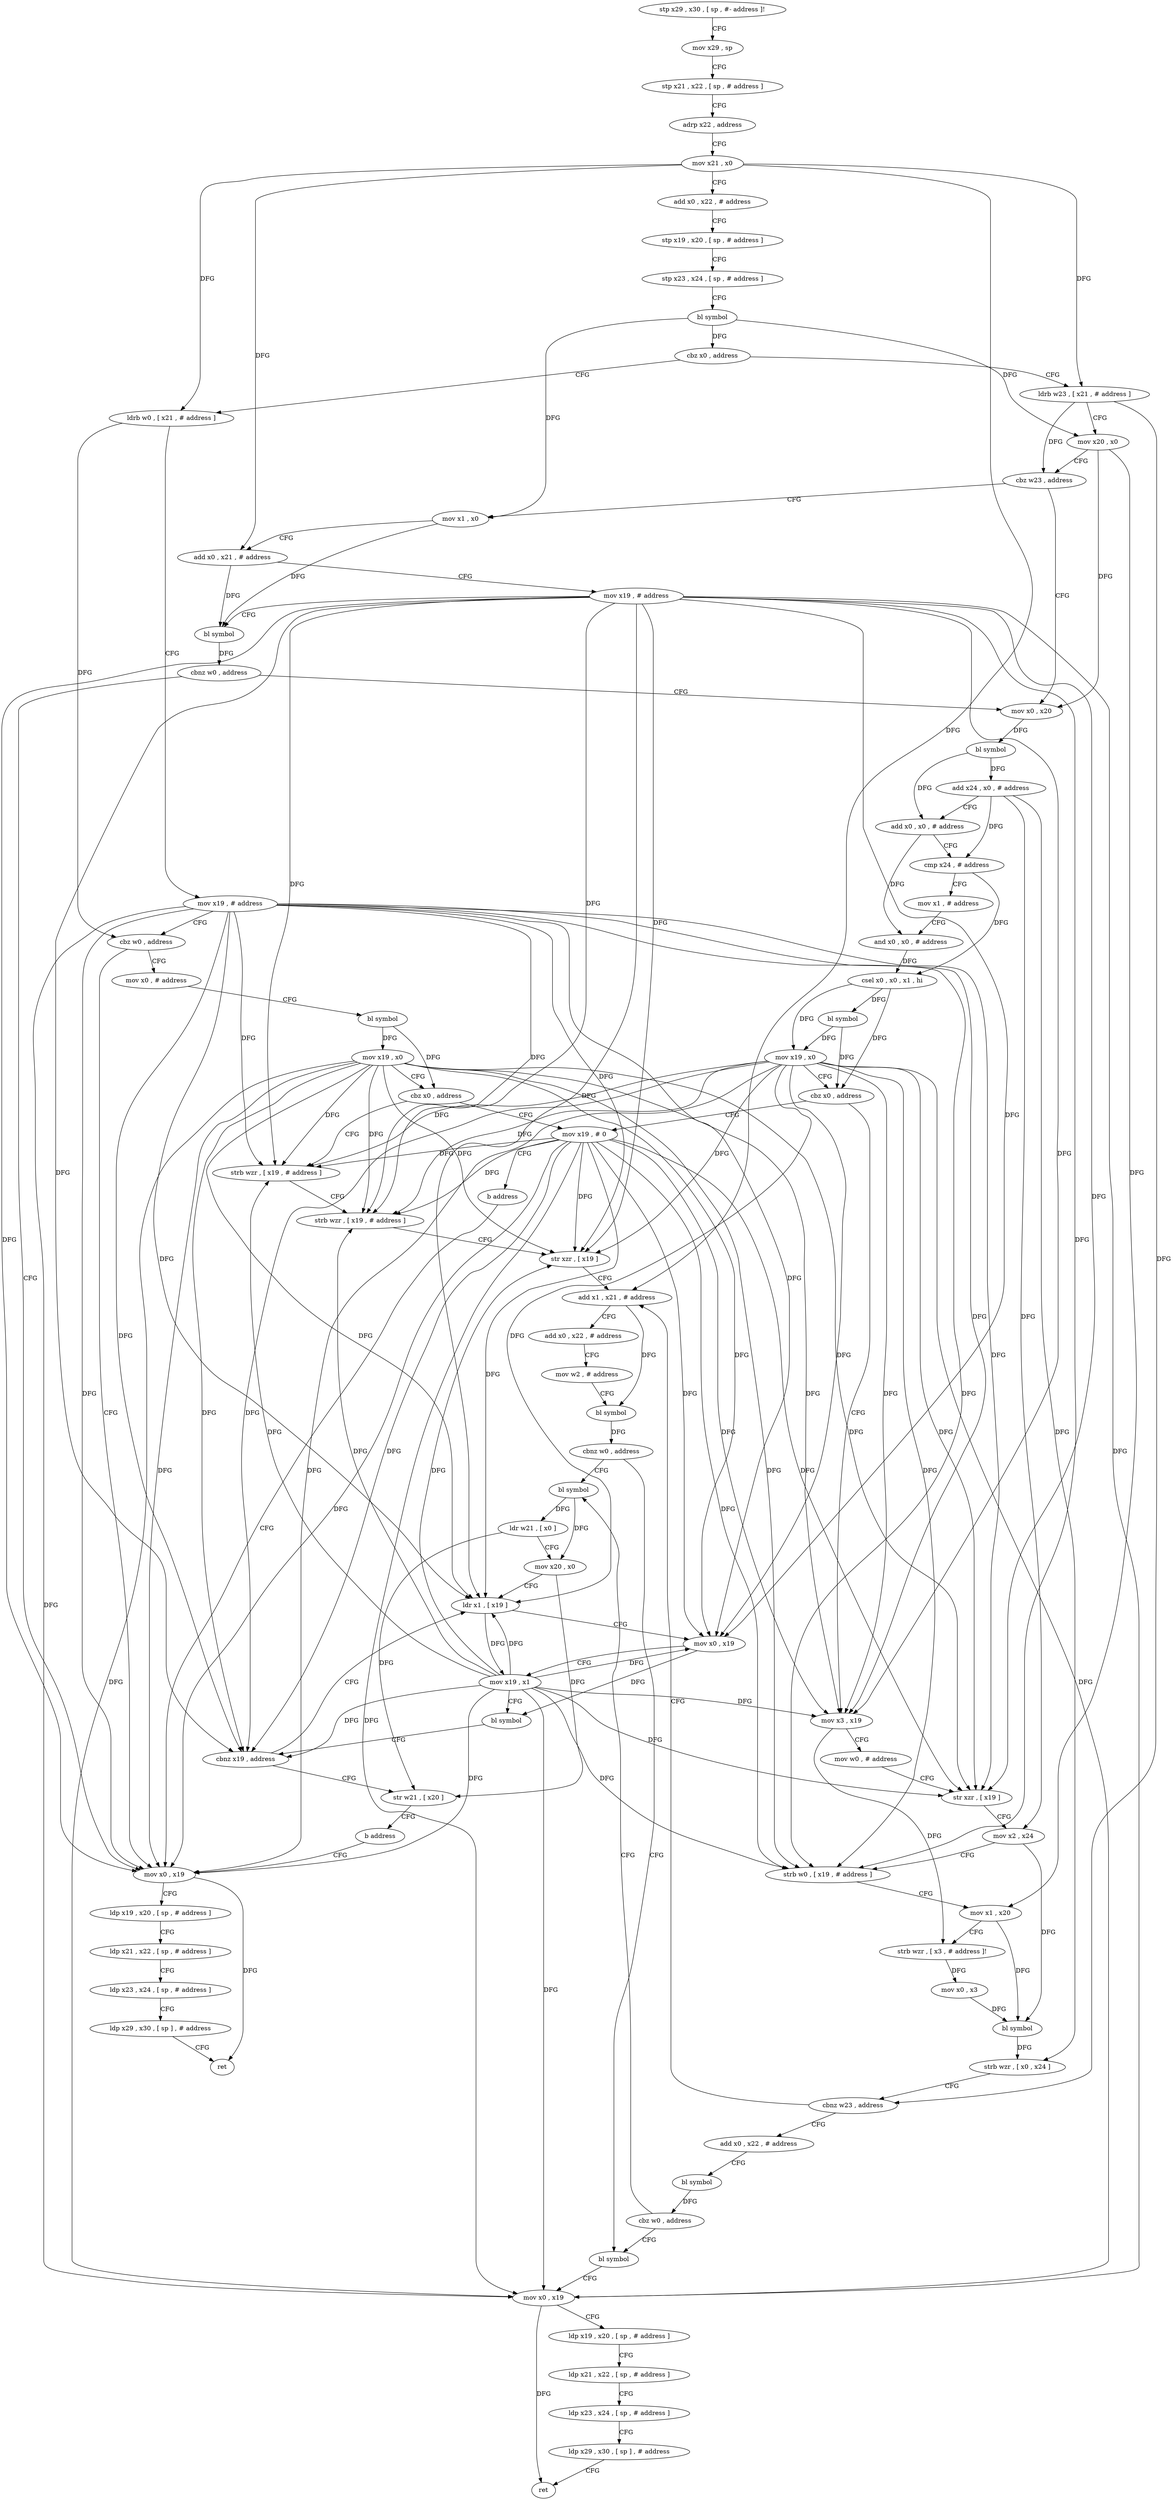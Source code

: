 digraph "func" {
"4423000" [label = "stp x29 , x30 , [ sp , #- address ]!" ]
"4423004" [label = "mov x29 , sp" ]
"4423008" [label = "stp x21 , x22 , [ sp , # address ]" ]
"4423012" [label = "adrp x22 , address" ]
"4423016" [label = "mov x21 , x0" ]
"4423020" [label = "add x0 , x22 , # address" ]
"4423024" [label = "stp x19 , x20 , [ sp , # address ]" ]
"4423028" [label = "stp x23 , x24 , [ sp , # address ]" ]
"4423032" [label = "bl symbol" ]
"4423036" [label = "cbz x0 , address" ]
"4423240" [label = "ldrb w0 , [ x21 , # address ]" ]
"4423040" [label = "ldrb w23 , [ x21 , # address ]" ]
"4423244" [label = "mov x19 , # address" ]
"4423248" [label = "cbz w0 , address" ]
"4423072" [label = "mov x0 , x19" ]
"4423252" [label = "mov x0 , # address" ]
"4423044" [label = "mov x20 , x0" ]
"4423048" [label = "cbz w23 , address" ]
"4423096" [label = "mov x0 , x20" ]
"4423052" [label = "mov x1 , x0" ]
"4423076" [label = "ldp x19 , x20 , [ sp , # address ]" ]
"4423080" [label = "ldp x21 , x22 , [ sp , # address ]" ]
"4423084" [label = "ldp x23 , x24 , [ sp , # address ]" ]
"4423088" [label = "ldp x29 , x30 , [ sp ] , # address" ]
"4423092" [label = "ret" ]
"4423256" [label = "bl symbol" ]
"4423260" [label = "mov x19 , x0" ]
"4423264" [label = "cbz x0 , address" ]
"4423328" [label = "mov x19 , # 0" ]
"4423268" [label = "strb wzr , [ x19 , # address ]" ]
"4423100" [label = "bl symbol" ]
"4423104" [label = "add x24 , x0 , # address" ]
"4423108" [label = "add x0 , x0 , # address" ]
"4423112" [label = "cmp x24 , # address" ]
"4423116" [label = "mov x1 , # address" ]
"4423120" [label = "and x0 , x0 , # address" ]
"4423124" [label = "csel x0 , x0 , x1 , hi" ]
"4423128" [label = "bl symbol" ]
"4423132" [label = "mov x19 , x0" ]
"4423136" [label = "cbz x0 , address" ]
"4423140" [label = "mov x3 , x19" ]
"4423056" [label = "add x0 , x21 , # address" ]
"4423060" [label = "mov x19 , # address" ]
"4423064" [label = "bl symbol" ]
"4423068" [label = "cbnz w0 , address" ]
"4423332" [label = "b address" ]
"4423272" [label = "strb wzr , [ x19 , # address ]" ]
"4423276" [label = "str xzr , [ x19 ]" ]
"4423280" [label = "add x1 , x21 , # address" ]
"4423144" [label = "mov w0 , # address" ]
"4423148" [label = "str xzr , [ x19 ]" ]
"4423152" [label = "mov x2 , x24" ]
"4423156" [label = "strb w0 , [ x19 , # address ]" ]
"4423160" [label = "mov x1 , x20" ]
"4423164" [label = "strb wzr , [ x3 , # address ]!" ]
"4423168" [label = "mov x0 , x3" ]
"4423172" [label = "bl symbol" ]
"4423176" [label = "strb wzr , [ x0 , x24 ]" ]
"4423180" [label = "cbnz w23 , address" ]
"4423184" [label = "add x0 , x22 , # address" ]
"4423196" [label = "bl symbol" ]
"4423200" [label = "ldr w21 , [ x0 ]" ]
"4423204" [label = "mov x20 , x0" ]
"4423208" [label = "ldr x1 , [ x19 ]" ]
"4423300" [label = "bl symbol" ]
"4423304" [label = "mov x0 , x19" ]
"4423308" [label = "ldp x19 , x20 , [ sp , # address ]" ]
"4423312" [label = "ldp x21 , x22 , [ sp , # address ]" ]
"4423316" [label = "ldp x23 , x24 , [ sp , # address ]" ]
"4423320" [label = "ldp x29 , x30 , [ sp ] , # address" ]
"4423324" [label = "ret" ]
"4423284" [label = "add x0 , x22 , # address" ]
"4423288" [label = "mov w2 , # address" ]
"4423292" [label = "bl symbol" ]
"4423296" [label = "cbnz w0 , address" ]
"4423188" [label = "bl symbol" ]
"4423192" [label = "cbz w0 , address" ]
"4423212" [label = "mov x0 , x19" ]
"4423216" [label = "mov x19 , x1" ]
"4423220" [label = "bl symbol" ]
"4423224" [label = "cbnz x19 , address" ]
"4423228" [label = "str w21 , [ x20 ]" ]
"4423232" [label = "b address" ]
"4423000" -> "4423004" [ label = "CFG" ]
"4423004" -> "4423008" [ label = "CFG" ]
"4423008" -> "4423012" [ label = "CFG" ]
"4423012" -> "4423016" [ label = "CFG" ]
"4423016" -> "4423020" [ label = "CFG" ]
"4423016" -> "4423240" [ label = "DFG" ]
"4423016" -> "4423040" [ label = "DFG" ]
"4423016" -> "4423056" [ label = "DFG" ]
"4423016" -> "4423280" [ label = "DFG" ]
"4423020" -> "4423024" [ label = "CFG" ]
"4423024" -> "4423028" [ label = "CFG" ]
"4423028" -> "4423032" [ label = "CFG" ]
"4423032" -> "4423036" [ label = "DFG" ]
"4423032" -> "4423044" [ label = "DFG" ]
"4423032" -> "4423052" [ label = "DFG" ]
"4423036" -> "4423240" [ label = "CFG" ]
"4423036" -> "4423040" [ label = "CFG" ]
"4423240" -> "4423244" [ label = "CFG" ]
"4423240" -> "4423248" [ label = "DFG" ]
"4423040" -> "4423044" [ label = "CFG" ]
"4423040" -> "4423048" [ label = "DFG" ]
"4423040" -> "4423180" [ label = "DFG" ]
"4423244" -> "4423248" [ label = "CFG" ]
"4423244" -> "4423072" [ label = "DFG" ]
"4423244" -> "4423268" [ label = "DFG" ]
"4423244" -> "4423272" [ label = "DFG" ]
"4423244" -> "4423276" [ label = "DFG" ]
"4423244" -> "4423304" [ label = "DFG" ]
"4423244" -> "4423140" [ label = "DFG" ]
"4423244" -> "4423148" [ label = "DFG" ]
"4423244" -> "4423156" [ label = "DFG" ]
"4423244" -> "4423208" [ label = "DFG" ]
"4423244" -> "4423212" [ label = "DFG" ]
"4423244" -> "4423224" [ label = "DFG" ]
"4423248" -> "4423072" [ label = "CFG" ]
"4423248" -> "4423252" [ label = "CFG" ]
"4423072" -> "4423076" [ label = "CFG" ]
"4423072" -> "4423092" [ label = "DFG" ]
"4423252" -> "4423256" [ label = "CFG" ]
"4423044" -> "4423048" [ label = "CFG" ]
"4423044" -> "4423096" [ label = "DFG" ]
"4423044" -> "4423160" [ label = "DFG" ]
"4423048" -> "4423096" [ label = "CFG" ]
"4423048" -> "4423052" [ label = "CFG" ]
"4423096" -> "4423100" [ label = "DFG" ]
"4423052" -> "4423056" [ label = "CFG" ]
"4423052" -> "4423064" [ label = "DFG" ]
"4423076" -> "4423080" [ label = "CFG" ]
"4423080" -> "4423084" [ label = "CFG" ]
"4423084" -> "4423088" [ label = "CFG" ]
"4423088" -> "4423092" [ label = "CFG" ]
"4423256" -> "4423260" [ label = "DFG" ]
"4423256" -> "4423264" [ label = "DFG" ]
"4423260" -> "4423264" [ label = "CFG" ]
"4423260" -> "4423072" [ label = "DFG" ]
"4423260" -> "4423268" [ label = "DFG" ]
"4423260" -> "4423272" [ label = "DFG" ]
"4423260" -> "4423276" [ label = "DFG" ]
"4423260" -> "4423304" [ label = "DFG" ]
"4423260" -> "4423140" [ label = "DFG" ]
"4423260" -> "4423148" [ label = "DFG" ]
"4423260" -> "4423156" [ label = "DFG" ]
"4423260" -> "4423208" [ label = "DFG" ]
"4423260" -> "4423212" [ label = "DFG" ]
"4423260" -> "4423224" [ label = "DFG" ]
"4423264" -> "4423328" [ label = "CFG" ]
"4423264" -> "4423268" [ label = "CFG" ]
"4423328" -> "4423332" [ label = "CFG" ]
"4423328" -> "4423072" [ label = "DFG" ]
"4423328" -> "4423268" [ label = "DFG" ]
"4423328" -> "4423272" [ label = "DFG" ]
"4423328" -> "4423276" [ label = "DFG" ]
"4423328" -> "4423304" [ label = "DFG" ]
"4423328" -> "4423140" [ label = "DFG" ]
"4423328" -> "4423148" [ label = "DFG" ]
"4423328" -> "4423156" [ label = "DFG" ]
"4423328" -> "4423208" [ label = "DFG" ]
"4423328" -> "4423212" [ label = "DFG" ]
"4423328" -> "4423224" [ label = "DFG" ]
"4423268" -> "4423272" [ label = "CFG" ]
"4423100" -> "4423104" [ label = "DFG" ]
"4423100" -> "4423108" [ label = "DFG" ]
"4423104" -> "4423108" [ label = "CFG" ]
"4423104" -> "4423112" [ label = "DFG" ]
"4423104" -> "4423152" [ label = "DFG" ]
"4423104" -> "4423176" [ label = "DFG" ]
"4423108" -> "4423112" [ label = "CFG" ]
"4423108" -> "4423120" [ label = "DFG" ]
"4423112" -> "4423116" [ label = "CFG" ]
"4423112" -> "4423124" [ label = "DFG" ]
"4423116" -> "4423120" [ label = "CFG" ]
"4423120" -> "4423124" [ label = "DFG" ]
"4423124" -> "4423128" [ label = "DFG" ]
"4423124" -> "4423132" [ label = "DFG" ]
"4423124" -> "4423136" [ label = "DFG" ]
"4423128" -> "4423132" [ label = "DFG" ]
"4423128" -> "4423136" [ label = "DFG" ]
"4423132" -> "4423136" [ label = "CFG" ]
"4423132" -> "4423072" [ label = "DFG" ]
"4423132" -> "4423268" [ label = "DFG" ]
"4423132" -> "4423272" [ label = "DFG" ]
"4423132" -> "4423276" [ label = "DFG" ]
"4423132" -> "4423304" [ label = "DFG" ]
"4423132" -> "4423140" [ label = "DFG" ]
"4423132" -> "4423148" [ label = "DFG" ]
"4423132" -> "4423156" [ label = "DFG" ]
"4423132" -> "4423208" [ label = "DFG" ]
"4423132" -> "4423212" [ label = "DFG" ]
"4423132" -> "4423224" [ label = "DFG" ]
"4423136" -> "4423328" [ label = "CFG" ]
"4423136" -> "4423140" [ label = "CFG" ]
"4423140" -> "4423144" [ label = "CFG" ]
"4423140" -> "4423164" [ label = "DFG" ]
"4423056" -> "4423060" [ label = "CFG" ]
"4423056" -> "4423064" [ label = "DFG" ]
"4423060" -> "4423064" [ label = "CFG" ]
"4423060" -> "4423072" [ label = "DFG" ]
"4423060" -> "4423268" [ label = "DFG" ]
"4423060" -> "4423272" [ label = "DFG" ]
"4423060" -> "4423276" [ label = "DFG" ]
"4423060" -> "4423304" [ label = "DFG" ]
"4423060" -> "4423140" [ label = "DFG" ]
"4423060" -> "4423148" [ label = "DFG" ]
"4423060" -> "4423156" [ label = "DFG" ]
"4423060" -> "4423208" [ label = "DFG" ]
"4423060" -> "4423212" [ label = "DFG" ]
"4423060" -> "4423224" [ label = "DFG" ]
"4423064" -> "4423068" [ label = "DFG" ]
"4423068" -> "4423096" [ label = "CFG" ]
"4423068" -> "4423072" [ label = "CFG" ]
"4423332" -> "4423072" [ label = "CFG" ]
"4423272" -> "4423276" [ label = "CFG" ]
"4423276" -> "4423280" [ label = "CFG" ]
"4423280" -> "4423284" [ label = "CFG" ]
"4423280" -> "4423292" [ label = "DFG" ]
"4423144" -> "4423148" [ label = "CFG" ]
"4423148" -> "4423152" [ label = "CFG" ]
"4423152" -> "4423156" [ label = "CFG" ]
"4423152" -> "4423172" [ label = "DFG" ]
"4423156" -> "4423160" [ label = "CFG" ]
"4423160" -> "4423164" [ label = "CFG" ]
"4423160" -> "4423172" [ label = "DFG" ]
"4423164" -> "4423168" [ label = "DFG" ]
"4423168" -> "4423172" [ label = "DFG" ]
"4423172" -> "4423176" [ label = "DFG" ]
"4423176" -> "4423180" [ label = "CFG" ]
"4423180" -> "4423280" [ label = "CFG" ]
"4423180" -> "4423184" [ label = "CFG" ]
"4423184" -> "4423188" [ label = "CFG" ]
"4423196" -> "4423200" [ label = "DFG" ]
"4423196" -> "4423204" [ label = "DFG" ]
"4423200" -> "4423204" [ label = "CFG" ]
"4423200" -> "4423228" [ label = "DFG" ]
"4423204" -> "4423208" [ label = "CFG" ]
"4423204" -> "4423228" [ label = "DFG" ]
"4423208" -> "4423212" [ label = "CFG" ]
"4423208" -> "4423216" [ label = "DFG" ]
"4423300" -> "4423304" [ label = "CFG" ]
"4423304" -> "4423308" [ label = "CFG" ]
"4423304" -> "4423324" [ label = "DFG" ]
"4423308" -> "4423312" [ label = "CFG" ]
"4423312" -> "4423316" [ label = "CFG" ]
"4423316" -> "4423320" [ label = "CFG" ]
"4423320" -> "4423324" [ label = "CFG" ]
"4423284" -> "4423288" [ label = "CFG" ]
"4423288" -> "4423292" [ label = "CFG" ]
"4423292" -> "4423296" [ label = "DFG" ]
"4423296" -> "4423196" [ label = "CFG" ]
"4423296" -> "4423300" [ label = "CFG" ]
"4423188" -> "4423192" [ label = "DFG" ]
"4423192" -> "4423300" [ label = "CFG" ]
"4423192" -> "4423196" [ label = "CFG" ]
"4423212" -> "4423216" [ label = "CFG" ]
"4423212" -> "4423220" [ label = "DFG" ]
"4423216" -> "4423220" [ label = "CFG" ]
"4423216" -> "4423072" [ label = "DFG" ]
"4423216" -> "4423268" [ label = "DFG" ]
"4423216" -> "4423272" [ label = "DFG" ]
"4423216" -> "4423276" [ label = "DFG" ]
"4423216" -> "4423304" [ label = "DFG" ]
"4423216" -> "4423140" [ label = "DFG" ]
"4423216" -> "4423148" [ label = "DFG" ]
"4423216" -> "4423156" [ label = "DFG" ]
"4423216" -> "4423208" [ label = "DFG" ]
"4423216" -> "4423212" [ label = "DFG" ]
"4423216" -> "4423224" [ label = "DFG" ]
"4423220" -> "4423224" [ label = "CFG" ]
"4423224" -> "4423208" [ label = "CFG" ]
"4423224" -> "4423228" [ label = "CFG" ]
"4423228" -> "4423232" [ label = "CFG" ]
"4423232" -> "4423072" [ label = "CFG" ]
}
